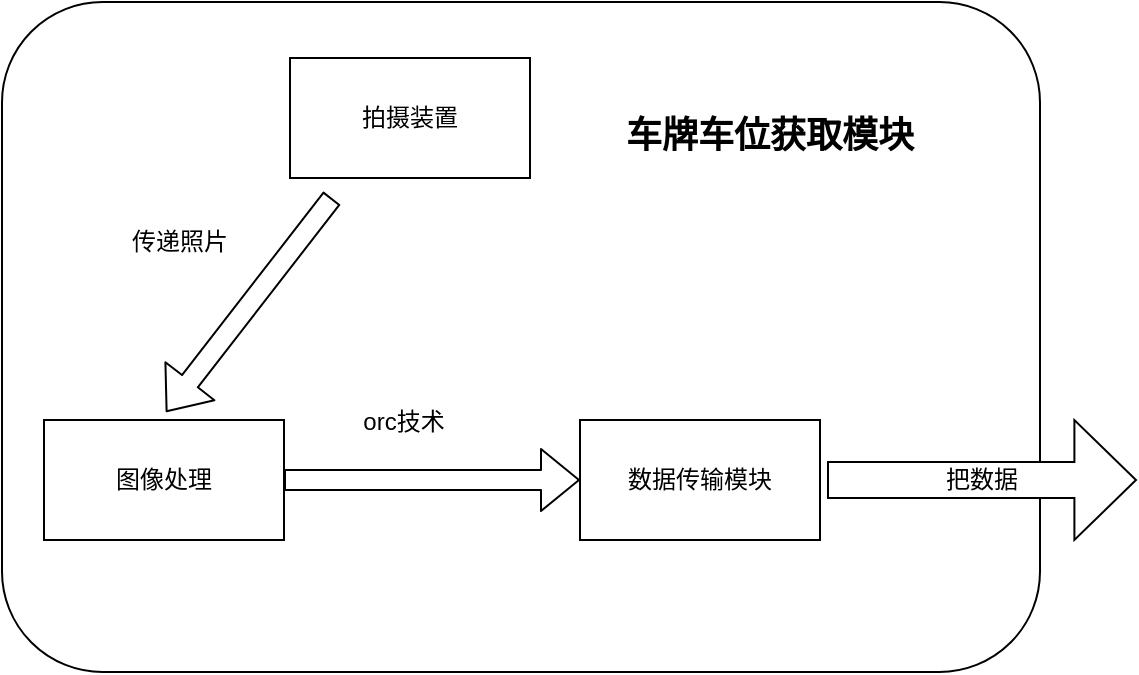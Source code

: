 <mxfile>
    <diagram id="F8ls3r21k5mRH-CcAM5p" name="第 1 页">
        <mxGraphModel dx="956" dy="456" grid="0" gridSize="10" guides="1" tooltips="1" connect="1" arrows="1" fold="1" page="1" pageScale="1" pageWidth="827" pageHeight="1169" math="0" shadow="0">
            <root>
                <mxCell id="0"/>
                <mxCell id="1" parent="0"/>
                <mxCell id="2" value="" style="rounded=1;whiteSpace=wrap;html=1;fillColor=default;" parent="1" vertex="1">
                    <mxGeometry x="133" y="106" width="519" height="335" as="geometry"/>
                </mxCell>
                <mxCell id="6" value="" style="edgeStyle=none;shape=flexArrow;html=1;entryX=0;entryY=0.5;entryDx=0;entryDy=0;" parent="1" source="3" target="4" edge="1">
                    <mxGeometry relative="1" as="geometry">
                        <mxPoint x="374" y="345" as="targetPoint"/>
                    </mxGeometry>
                </mxCell>
                <mxCell id="3" value="图像处理" style="rounded=0;whiteSpace=wrap;html=1;" parent="1" vertex="1">
                    <mxGeometry x="154" y="315" width="120" height="60" as="geometry"/>
                </mxCell>
                <mxCell id="4" value="数据传输模块" style="rounded=0;whiteSpace=wrap;html=1;" parent="1" vertex="1">
                    <mxGeometry x="422" y="315" width="120" height="60" as="geometry"/>
                </mxCell>
                <mxCell id="7" value="orc技术" style="text;strokeColor=none;align=center;fillColor=none;html=1;verticalAlign=middle;whiteSpace=wrap;rounded=0;" parent="1" vertex="1">
                    <mxGeometry x="304" y="301" width="60" height="30" as="geometry"/>
                </mxCell>
                <mxCell id="8" value="拍摄装置" style="rounded=0;whiteSpace=wrap;html=1;" parent="1" vertex="1">
                    <mxGeometry x="277" y="134" width="120" height="60" as="geometry"/>
                </mxCell>
                <mxCell id="9" value="" style="edgeStyle=none;shape=flexArrow;html=1;" parent="1" edge="1">
                    <mxGeometry relative="1" as="geometry">
                        <mxPoint x="298" y="204" as="sourcePoint"/>
                        <mxPoint x="215" y="311" as="targetPoint"/>
                    </mxGeometry>
                </mxCell>
                <mxCell id="10" value="传递照片" style="text;strokeColor=none;align=center;fillColor=none;html=1;verticalAlign=middle;whiteSpace=wrap;rounded=0;" parent="1" vertex="1">
                    <mxGeometry x="192" y="211" width="60" height="30" as="geometry"/>
                </mxCell>
                <mxCell id="11" value="把数据" style="shape=singleArrow;whiteSpace=wrap;html=1;" parent="1" vertex="1">
                    <mxGeometry x="546" y="315" width="154" height="60" as="geometry"/>
                </mxCell>
                <mxCell id="12" value="&lt;font style=&quot;font-size: 18px;&quot;&gt;&lt;b&gt;车牌车位获取模块&lt;/b&gt;&lt;/font&gt;" style="text;strokeColor=none;align=center;fillColor=none;html=1;verticalAlign=middle;whiteSpace=wrap;rounded=0;" parent="1" vertex="1">
                    <mxGeometry x="425" y="130" width="184" height="85" as="geometry"/>
                </mxCell>
            </root>
        </mxGraphModel>
    </diagram>
</mxfile>